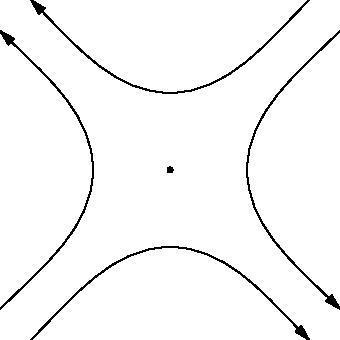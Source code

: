 size(6cm,6cm,IgnoreAspect);
import graph;

dot((0,0));

draw((-1.1,-0.9){NE}..{N}(-0.5,0){N}..{NW}(-1.1,0.9),Arrow);
draw((-0.9,-1.1){NE}..{E}(0,-0.5){E}..{SE}(0.9,-1.1),Arrow);
draw((1.1,0.9){SW}..{S}(0.5,0){S}..{SE}(1.1,-0.9),Arrow);
draw((0.9,1.1){SW}..{W}(0,0.5){W}..{NW}(-0.9,1.1),Arrow);
